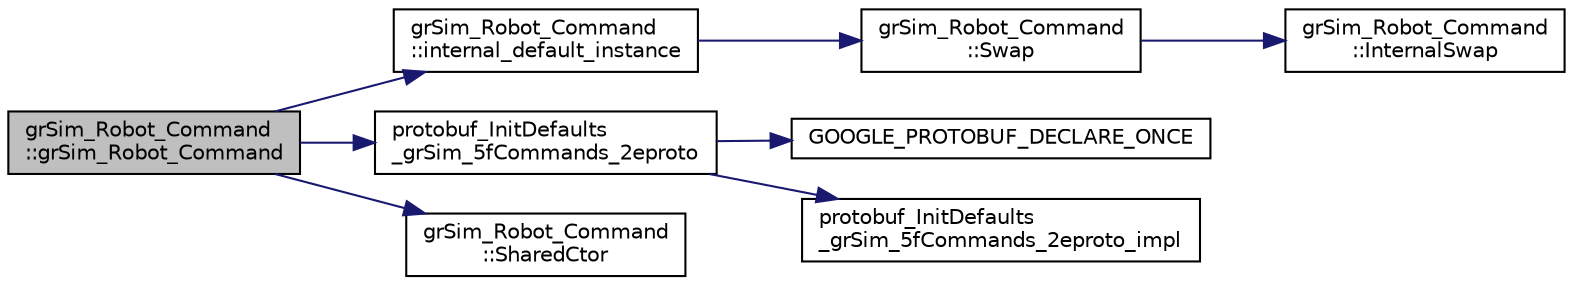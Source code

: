 digraph "grSim_Robot_Command::grSim_Robot_Command"
{
 // INTERACTIVE_SVG=YES
  edge [fontname="Helvetica",fontsize="10",labelfontname="Helvetica",labelfontsize="10"];
  node [fontname="Helvetica",fontsize="10",shape=record];
  rankdir="LR";
  Node1 [label="grSim_Robot_Command\l::grSim_Robot_Command",height=0.2,width=0.4,color="black", fillcolor="grey75", style="filled", fontcolor="black"];
  Node1 -> Node2 [color="midnightblue",fontsize="10",style="solid",fontname="Helvetica"];
  Node2 [label="grSim_Robot_Command\l::internal_default_instance",height=0.2,width=0.4,color="black", fillcolor="white", style="filled",URL="$d1/d68/classgr_sim___robot___command.html#a632f60d3f401f39a27585ea753a1a428"];
  Node2 -> Node3 [color="midnightblue",fontsize="10",style="solid",fontname="Helvetica"];
  Node3 [label="grSim_Robot_Command\l::Swap",height=0.2,width=0.4,color="black", fillcolor="white", style="filled",URL="$d1/d68/classgr_sim___robot___command.html#a3308bdb23be31e83cb52dee2b25e000e"];
  Node3 -> Node4 [color="midnightblue",fontsize="10",style="solid",fontname="Helvetica"];
  Node4 [label="grSim_Robot_Command\l::InternalSwap",height=0.2,width=0.4,color="black", fillcolor="white", style="filled",URL="$d1/d68/classgr_sim___robot___command.html#a7b3aa15368c13307afb9bda35340540b"];
  Node1 -> Node5 [color="midnightblue",fontsize="10",style="solid",fontname="Helvetica"];
  Node5 [label="protobuf_InitDefaults\l_grSim_5fCommands_2eproto",height=0.2,width=0.4,color="black", fillcolor="white", style="filled",URL="$dc/d7f/gr_sim___commands_8pb_8cc.html#a2f7dca3b7b526e3d2806f08457d45345"];
  Node5 -> Node6 [color="midnightblue",fontsize="10",style="solid",fontname="Helvetica"];
  Node6 [label="GOOGLE_PROTOBUF_DECLARE_ONCE",height=0.2,width=0.4,color="black", fillcolor="white", style="filled",URL="$dc/d7f/gr_sim___commands_8pb_8cc.html#a1d3ccec64057afcccc8385041a5b5df7"];
  Node5 -> Node7 [color="midnightblue",fontsize="10",style="solid",fontname="Helvetica"];
  Node7 [label="protobuf_InitDefaults\l_grSim_5fCommands_2eproto_impl",height=0.2,width=0.4,color="black", fillcolor="white", style="filled",URL="$dc/d7f/gr_sim___commands_8pb_8cc.html#a77c7a50cc00a4980dd12286d5065de88"];
  Node1 -> Node8 [color="midnightblue",fontsize="10",style="solid",fontname="Helvetica"];
  Node8 [label="grSim_Robot_Command\l::SharedCtor",height=0.2,width=0.4,color="black", fillcolor="white", style="filled",URL="$d1/d68/classgr_sim___robot___command.html#a65c56ec4a78232d339a900328253fc64"];
}
